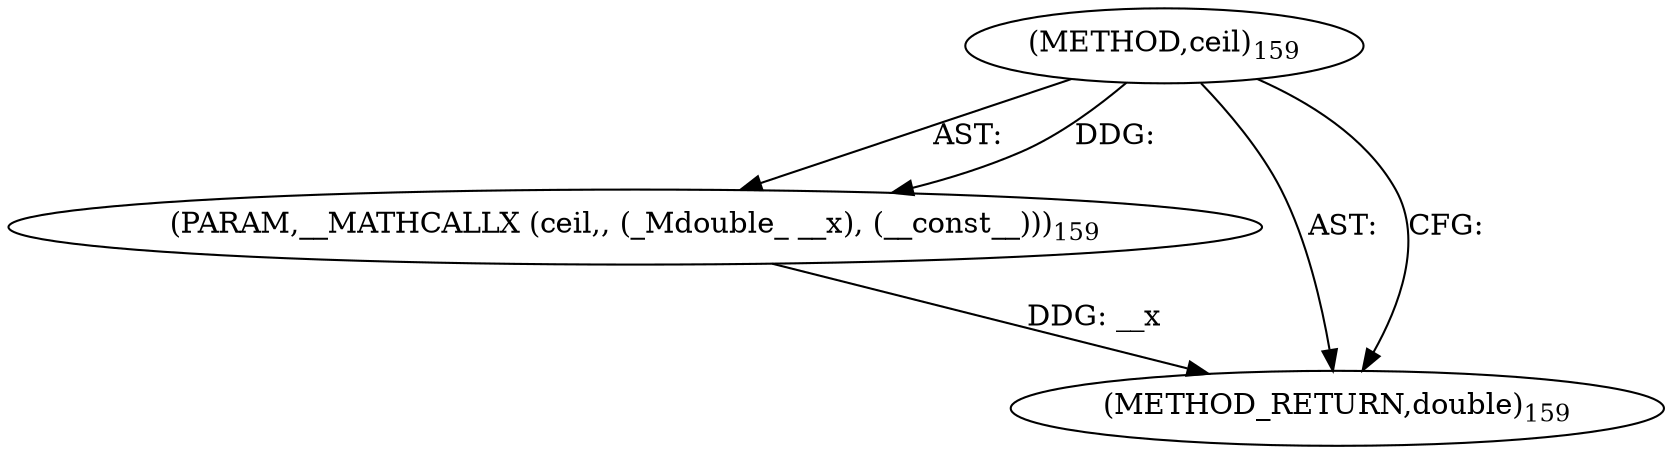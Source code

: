 digraph "ceil" {  
"6313" [label = <(METHOD,ceil)<SUB>159</SUB>> ]
"6314" [label = <(PARAM,__MATHCALLX (ceil,, (_Mdouble_ __x), (__const__)))<SUB>159</SUB>> ]
"6315" [label = <(METHOD_RETURN,double)<SUB>159</SUB>> ]
  "6313" -> "6314"  [ label = "AST: "] 
  "6313" -> "6315"  [ label = "AST: "] 
  "6313" -> "6315"  [ label = "CFG: "] 
  "6314" -> "6315"  [ label = "DDG: __x"] 
  "6313" -> "6314"  [ label = "DDG: "] 
}
